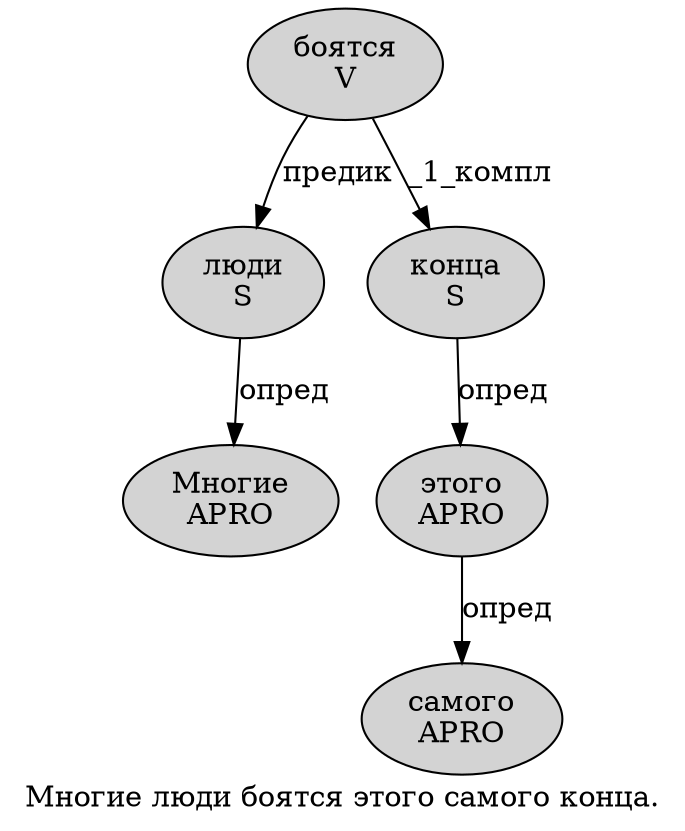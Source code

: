digraph SENTENCE_396 {
	graph [label="Многие люди боятся этого самого конца."]
	node [style=filled]
		0 [label="Многие
APRO" color="" fillcolor=lightgray penwidth=1 shape=ellipse]
		1 [label="люди
S" color="" fillcolor=lightgray penwidth=1 shape=ellipse]
		2 [label="боятся
V" color="" fillcolor=lightgray penwidth=1 shape=ellipse]
		3 [label="этого
APRO" color="" fillcolor=lightgray penwidth=1 shape=ellipse]
		4 [label="самого
APRO" color="" fillcolor=lightgray penwidth=1 shape=ellipse]
		5 [label="конца
S" color="" fillcolor=lightgray penwidth=1 shape=ellipse]
			5 -> 3 [label="опред"]
			1 -> 0 [label="опред"]
			3 -> 4 [label="опред"]
			2 -> 1 [label="предик"]
			2 -> 5 [label="_1_компл"]
}